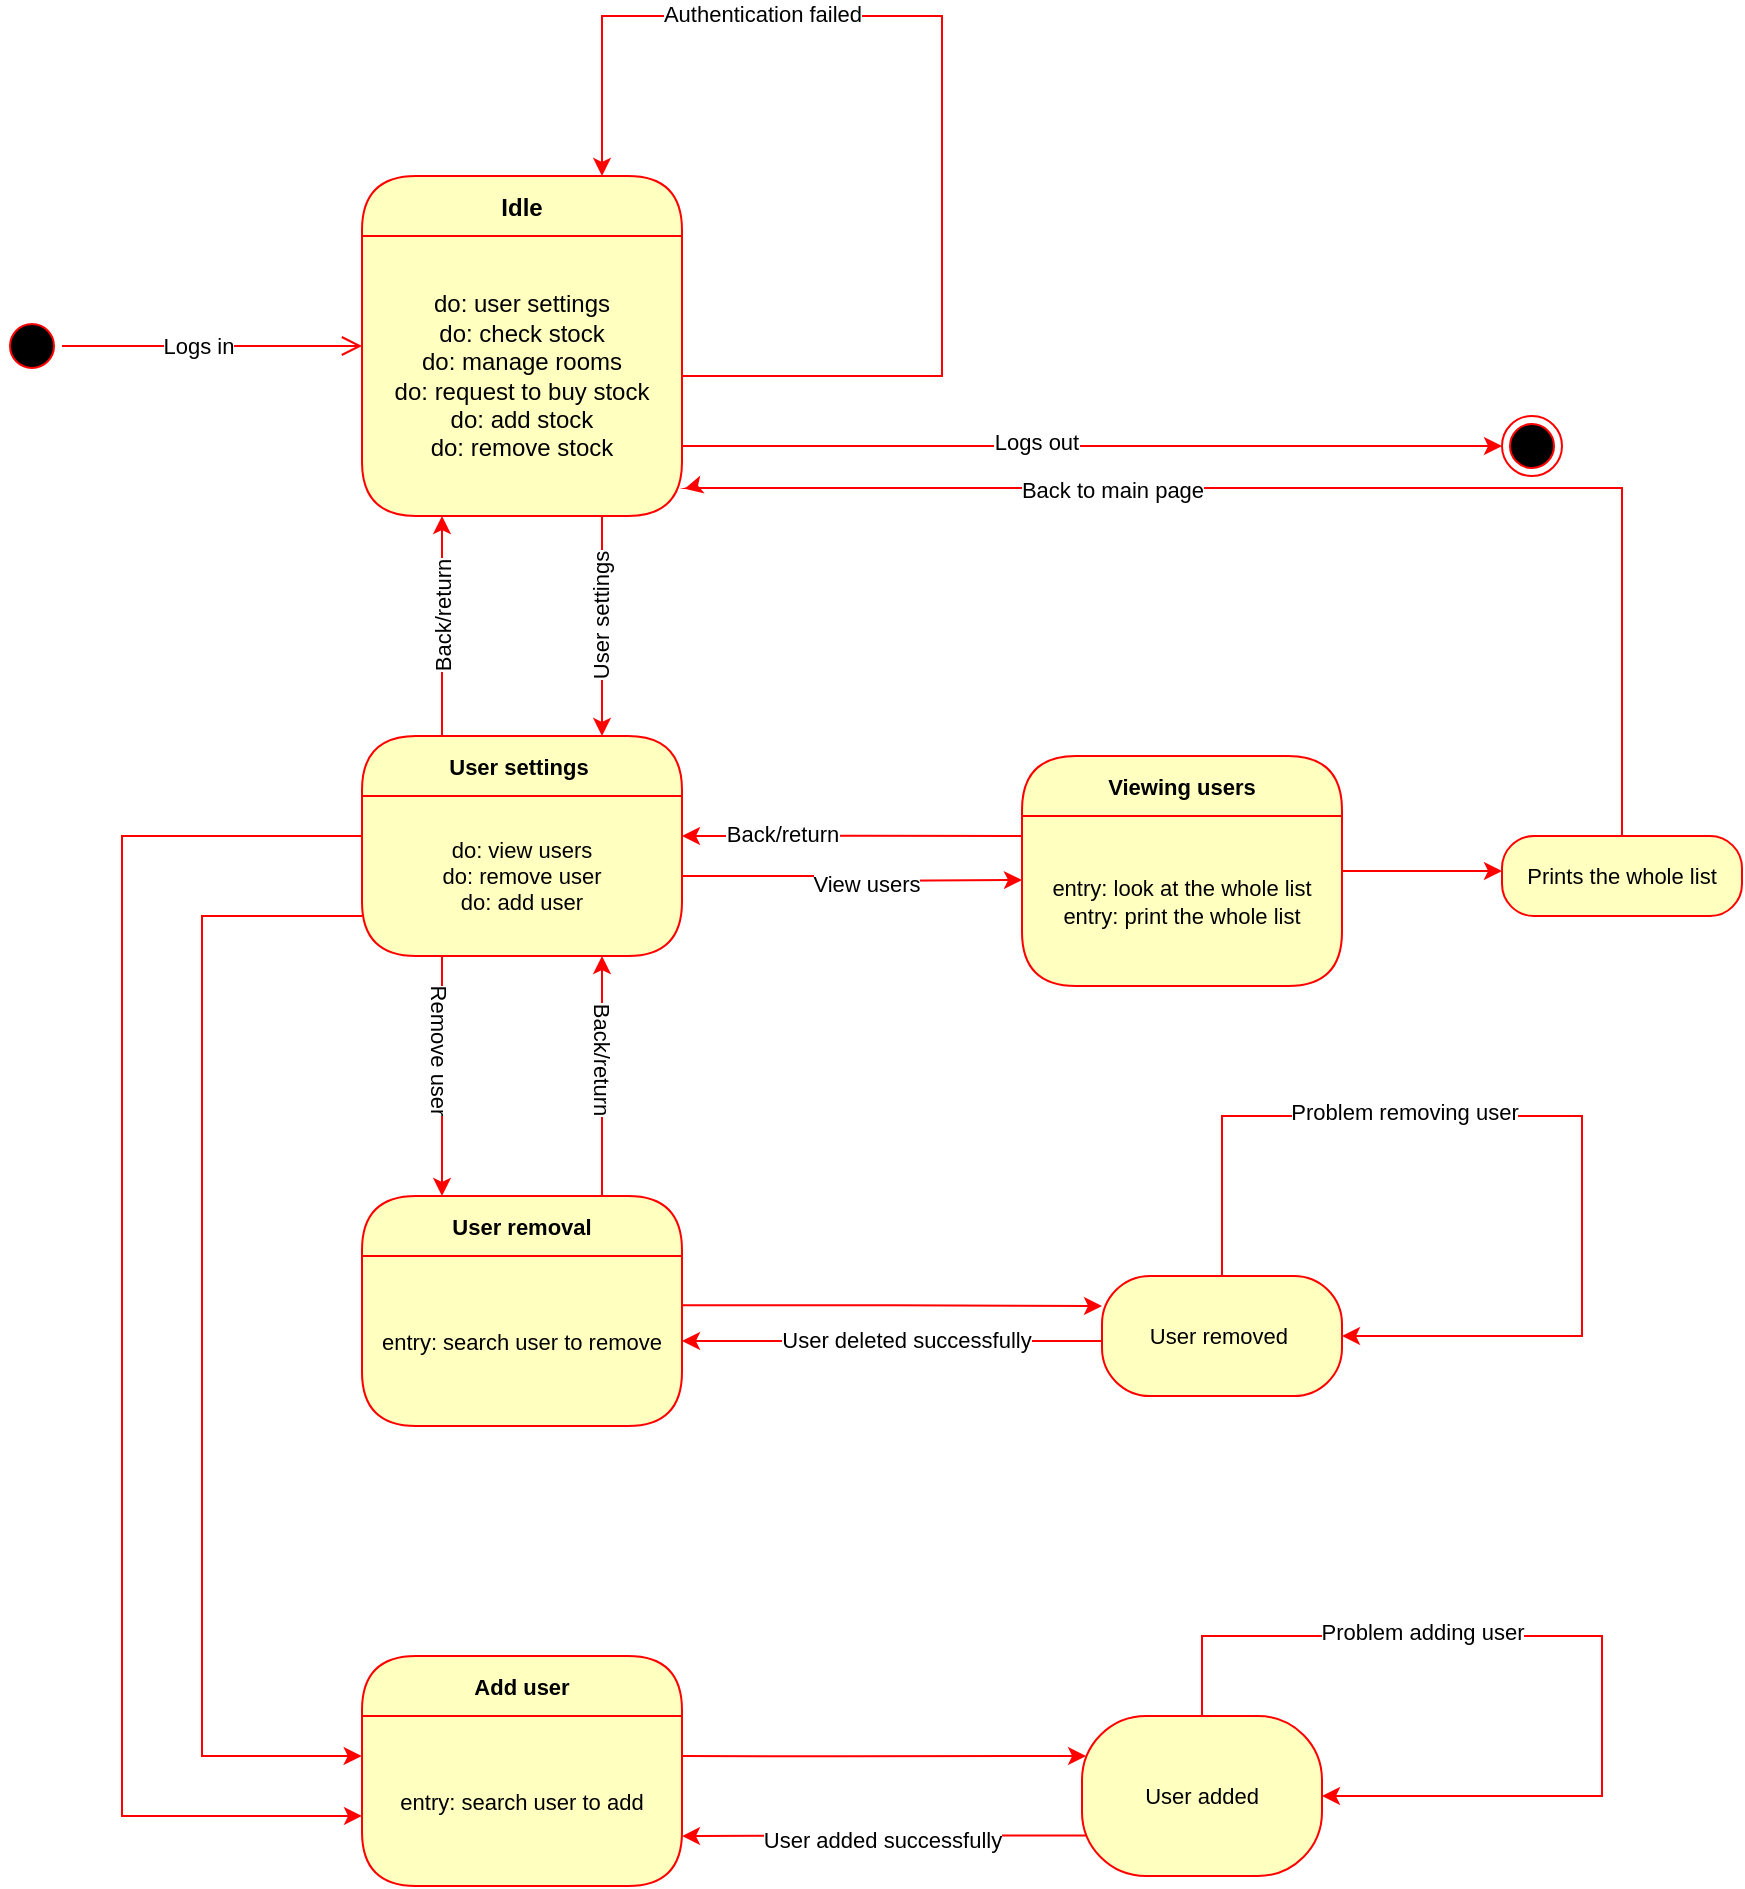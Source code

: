 <mxfile version="20.8.10" type="github">
  <diagram name="Page-1" id="BpgqNkmuJZm_dqKt8SP2">
    <mxGraphModel dx="1050" dy="1685" grid="1" gridSize="10" guides="1" tooltips="1" connect="1" arrows="1" fold="0" page="1" pageScale="1" pageWidth="850" pageHeight="1100" math="0" shadow="0">
      <root>
        <mxCell id="0" />
        <mxCell id="1" parent="0" />
        <mxCell id="Jtu4Si_-9lb6fWam_Yyo-1" value="" style="ellipse;html=1;shape=startState;fillColor=#000000;strokeColor=#ff0000;" parent="1" vertex="1">
          <mxGeometry x="60" y="140" width="30" height="30" as="geometry" />
        </mxCell>
        <mxCell id="Jtu4Si_-9lb6fWam_Yyo-2" value="" style="edgeStyle=orthogonalEdgeStyle;html=1;verticalAlign=bottom;endArrow=open;endSize=8;strokeColor=#ff0000;rounded=0;" parent="1" source="Jtu4Si_-9lb6fWam_Yyo-1" edge="1">
          <mxGeometry relative="1" as="geometry">
            <mxPoint x="240" y="155" as="targetPoint" />
          </mxGeometry>
        </mxCell>
        <mxCell id="Jtu4Si_-9lb6fWam_Yyo-3" value="Logs in" style="edgeLabel;html=1;align=center;verticalAlign=middle;resizable=0;points=[];" parent="Jtu4Si_-9lb6fWam_Yyo-2" vertex="1" connectable="0">
          <mxGeometry x="-0.102" y="-2" relative="1" as="geometry">
            <mxPoint y="-2" as="offset" />
          </mxGeometry>
        </mxCell>
        <mxCell id="Jtu4Si_-9lb6fWam_Yyo-17" value="Idle" style="swimlane;fontStyle=1;align=center;verticalAlign=middle;childLayout=stackLayout;horizontal=1;startSize=30;horizontalStack=0;resizeParent=0;resizeLast=1;container=0;fontColor=#000000;collapsible=0;rounded=1;arcSize=30;strokeColor=#ff0000;fillColor=#ffffc0;swimlaneFillColor=#ffffc0;dropTarget=0;" parent="1" vertex="1">
          <mxGeometry x="240" y="70" width="160" height="170" as="geometry" />
        </mxCell>
        <mxCell id="Jtu4Si_-9lb6fWam_Yyo-18" value="do: user settings&lt;br&gt;do: check stock&lt;br&gt;do: manage rooms&lt;br&gt;do: request to buy stock&lt;br&gt;do: add stock&lt;br&gt;do: remove stock" style="text;html=1;strokeColor=none;fillColor=none;align=center;verticalAlign=middle;spacingLeft=4;spacingRight=4;whiteSpace=wrap;overflow=hidden;rotatable=0;fontColor=#000000;" parent="Jtu4Si_-9lb6fWam_Yyo-17" vertex="1">
          <mxGeometry y="30" width="160" height="140" as="geometry" />
        </mxCell>
        <mxCell id="Jtu4Si_-9lb6fWam_Yyo-51" style="edgeStyle=orthogonalEdgeStyle;shape=connector;rounded=0;orthogonalLoop=1;jettySize=auto;html=1;exitX=1;exitY=0.5;exitDx=0;exitDy=0;labelBackgroundColor=default;strokeColor=#ff0000;strokeWidth=1;fontFamily=Helvetica;fontSize=11;fontColor=default;endArrow=classic;entryX=0.75;entryY=0;entryDx=0;entryDy=0;" parent="Jtu4Si_-9lb6fWam_Yyo-17" source="Jtu4Si_-9lb6fWam_Yyo-18" target="Jtu4Si_-9lb6fWam_Yyo-17" edge="1">
          <mxGeometry relative="1" as="geometry">
            <mxPoint x="400" y="99.818" as="targetPoint" />
            <Array as="points">
              <mxPoint x="290" y="100" />
              <mxPoint x="290" y="-80" />
              <mxPoint x="120" y="-80" />
            </Array>
          </mxGeometry>
        </mxCell>
        <mxCell id="Jtu4Si_-9lb6fWam_Yyo-52" value="Authentication failed" style="edgeLabel;html=1;align=center;verticalAlign=middle;resizable=0;points=[];fontSize=11;fontFamily=Helvetica;fontColor=default;" parent="Jtu4Si_-9lb6fWam_Yyo-51" vertex="1" connectable="0">
          <mxGeometry x="0.464" y="-1" relative="1" as="geometry">
            <mxPoint x="10" as="offset" />
          </mxGeometry>
        </mxCell>
        <mxCell id="Jtu4Si_-9lb6fWam_Yyo-24" value="User settings " style="swimlane;fontStyle=1;align=center;verticalAlign=middle;childLayout=stackLayout;horizontal=1;startSize=30;horizontalStack=0;resizeParent=0;resizeLast=1;container=0;fontColor=#000000;collapsible=0;rounded=1;arcSize=30;strokeColor=#ff0000;fillColor=#ffffc0;swimlaneFillColor=#ffffc0;dropTarget=0;fontFamily=Helvetica;fontSize=11;" parent="1" vertex="1">
          <mxGeometry x="240" y="350" width="160" height="110" as="geometry" />
        </mxCell>
        <mxCell id="Jtu4Si_-9lb6fWam_Yyo-25" value="do: view users&lt;br&gt;do: remove user&lt;br&gt;do: add user" style="text;html=1;strokeColor=none;fillColor=none;align=center;verticalAlign=middle;spacingLeft=4;spacingRight=4;whiteSpace=wrap;overflow=hidden;rotatable=0;fontColor=default;fontSize=11;fontFamily=Helvetica;" parent="Jtu4Si_-9lb6fWam_Yyo-24" vertex="1">
          <mxGeometry y="30" width="160" height="80" as="geometry" />
        </mxCell>
        <mxCell id="Jtu4Si_-9lb6fWam_Yyo-29" style="edgeStyle=orthogonalEdgeStyle;shape=connector;rounded=0;orthogonalLoop=1;jettySize=auto;html=1;exitX=0.25;exitY=0;exitDx=0;exitDy=0;entryX=0.25;entryY=1;entryDx=0;entryDy=0;labelBackgroundColor=default;strokeColor=#ff0000;strokeWidth=1;fontFamily=Helvetica;fontSize=11;fontColor=default;endArrow=classic;" parent="1" source="Jtu4Si_-9lb6fWam_Yyo-24" target="Jtu4Si_-9lb6fWam_Yyo-18" edge="1">
          <mxGeometry relative="1" as="geometry" />
        </mxCell>
        <mxCell id="Jtu4Si_-9lb6fWam_Yyo-30" value="Back/return" style="edgeLabel;html=1;align=center;verticalAlign=middle;resizable=0;points=[];fontSize=11;fontFamily=Helvetica;fontColor=default;rotation=-90;" parent="Jtu4Si_-9lb6fWam_Yyo-29" vertex="1" connectable="0">
          <mxGeometry x="0.204" y="-4" relative="1" as="geometry">
            <mxPoint x="-4" y="6" as="offset" />
          </mxGeometry>
        </mxCell>
        <mxCell id="Jtu4Si_-9lb6fWam_Yyo-32" style="edgeStyle=orthogonalEdgeStyle;shape=connector;rounded=0;orthogonalLoop=1;jettySize=auto;html=1;exitX=0.75;exitY=1;exitDx=0;exitDy=0;entryX=0.75;entryY=0;entryDx=0;entryDy=0;labelBackgroundColor=default;strokeColor=#ff0000;strokeWidth=1;fontFamily=Helvetica;fontSize=11;fontColor=default;endArrow=classic;" parent="1" source="Jtu4Si_-9lb6fWam_Yyo-18" target="Jtu4Si_-9lb6fWam_Yyo-24" edge="1">
          <mxGeometry relative="1" as="geometry" />
        </mxCell>
        <mxCell id="Jtu4Si_-9lb6fWam_Yyo-33" value="User settings" style="edgeLabel;html=1;align=center;verticalAlign=middle;resizable=0;points=[];fontSize=11;fontFamily=Helvetica;fontColor=default;rotation=-90;" parent="Jtu4Si_-9lb6fWam_Yyo-32" vertex="1" connectable="0">
          <mxGeometry x="-0.165" y="-1" relative="1" as="geometry">
            <mxPoint y="4" as="offset" />
          </mxGeometry>
        </mxCell>
        <mxCell id="Jtu4Si_-9lb6fWam_Yyo-34" style="edgeStyle=orthogonalEdgeStyle;shape=connector;rounded=0;orthogonalLoop=1;jettySize=auto;html=1;labelBackgroundColor=default;strokeColor=#ff0000;strokeWidth=1;fontFamily=Helvetica;fontSize=11;fontColor=default;endArrow=classic;" parent="1" source="Jtu4Si_-9lb6fWam_Yyo-25" edge="1">
          <mxGeometry relative="1" as="geometry">
            <mxPoint x="570" y="422" as="targetPoint" />
          </mxGeometry>
        </mxCell>
        <mxCell id="Jtu4Si_-9lb6fWam_Yyo-45" value="View users" style="edgeLabel;html=1;align=center;verticalAlign=middle;resizable=0;points=[];fontSize=11;fontFamily=Helvetica;fontColor=default;" parent="Jtu4Si_-9lb6fWam_Yyo-34" vertex="1" connectable="0">
          <mxGeometry x="0.097" y="-1" relative="1" as="geometry">
            <mxPoint as="offset" />
          </mxGeometry>
        </mxCell>
        <mxCell id="Jtu4Si_-9lb6fWam_Yyo-67" style="edgeStyle=orthogonalEdgeStyle;shape=connector;rounded=0;orthogonalLoop=1;jettySize=auto;html=1;labelBackgroundColor=default;strokeColor=#ff0000;strokeWidth=1;fontFamily=Helvetica;fontSize=11;fontColor=default;endArrow=classic;" parent="1" source="Jtu4Si_-9lb6fWam_Yyo-35" edge="1">
          <mxGeometry relative="1" as="geometry">
            <mxPoint x="810" y="417.5" as="targetPoint" />
          </mxGeometry>
        </mxCell>
        <mxCell id="Jtu4Si_-9lb6fWam_Yyo-35" value="Viewing users" style="swimlane;fontStyle=1;align=center;verticalAlign=middle;childLayout=stackLayout;horizontal=1;startSize=30;horizontalStack=0;resizeParent=0;resizeLast=1;container=0;fontColor=#000000;collapsible=0;rounded=1;arcSize=30;strokeColor=#ff0000;fillColor=#ffffc0;swimlaneFillColor=#ffffc0;dropTarget=0;fontFamily=Helvetica;fontSize=11;" parent="1" vertex="1">
          <mxGeometry x="570" y="360" width="160" height="115" as="geometry" />
        </mxCell>
        <mxCell id="Jtu4Si_-9lb6fWam_Yyo-36" value="entry: look at the whole list&lt;br&gt;entry: print the whole list" style="text;html=1;strokeColor=none;fillColor=none;align=center;verticalAlign=middle;spacingLeft=4;spacingRight=4;whiteSpace=wrap;overflow=hidden;rotatable=0;fontColor=default;fontSize=11;fontFamily=Helvetica;" parent="Jtu4Si_-9lb6fWam_Yyo-35" vertex="1">
          <mxGeometry y="30" width="160" height="85" as="geometry" />
        </mxCell>
        <mxCell id="Jtu4Si_-9lb6fWam_Yyo-43" style="edgeStyle=orthogonalEdgeStyle;shape=connector;rounded=0;orthogonalLoop=1;jettySize=auto;html=1;exitX=0;exitY=0.117;exitDx=0;exitDy=0;entryX=1;entryY=0.25;entryDx=0;entryDy=0;labelBackgroundColor=default;strokeColor=#ff0000;strokeWidth=1;fontFamily=Helvetica;fontSize=11;fontColor=default;endArrow=classic;exitPerimeter=0;" parent="1" source="Jtu4Si_-9lb6fWam_Yyo-36" target="Jtu4Si_-9lb6fWam_Yyo-25" edge="1">
          <mxGeometry relative="1" as="geometry">
            <mxPoint x="510" y="390" as="sourcePoint" />
            <mxPoint x="510" y="280" as="targetPoint" />
          </mxGeometry>
        </mxCell>
        <mxCell id="Jtu4Si_-9lb6fWam_Yyo-44" value="Back/return" style="edgeLabel;html=1;align=center;verticalAlign=middle;resizable=0;points=[];fontSize=11;fontFamily=Helvetica;fontColor=default;rotation=0;" parent="Jtu4Si_-9lb6fWam_Yyo-43" vertex="1" connectable="0">
          <mxGeometry x="0.204" y="-4" relative="1" as="geometry">
            <mxPoint x="-18" y="3" as="offset" />
          </mxGeometry>
        </mxCell>
        <mxCell id="Jtu4Si_-9lb6fWam_Yyo-56" value="User removal" style="swimlane;fontStyle=1;align=center;verticalAlign=middle;childLayout=stackLayout;horizontal=1;startSize=30;horizontalStack=0;resizeParent=0;resizeLast=1;container=0;fontColor=#000000;collapsible=0;rounded=1;arcSize=30;strokeColor=#ff0000;fillColor=#ffffc0;swimlaneFillColor=#ffffc0;dropTarget=0;fontFamily=Helvetica;fontSize=11;" parent="1" vertex="1">
          <mxGeometry x="240" y="580" width="160" height="115" as="geometry" />
        </mxCell>
        <mxCell id="Jtu4Si_-9lb6fWam_Yyo-57" value="entry: search user to remove" style="text;html=1;strokeColor=none;fillColor=none;align=center;verticalAlign=middle;spacingLeft=4;spacingRight=4;whiteSpace=wrap;overflow=hidden;rotatable=0;fontColor=default;fontSize=11;fontFamily=Helvetica;" parent="Jtu4Si_-9lb6fWam_Yyo-56" vertex="1">
          <mxGeometry y="30" width="160" height="85" as="geometry" />
        </mxCell>
        <mxCell id="Jtu4Si_-9lb6fWam_Yyo-58" style="edgeStyle=orthogonalEdgeStyle;shape=connector;rounded=0;orthogonalLoop=1;jettySize=auto;html=1;exitX=0.75;exitY=0;exitDx=0;exitDy=0;entryX=0.75;entryY=1;entryDx=0;entryDy=0;labelBackgroundColor=default;strokeColor=#ff0000;strokeWidth=1;fontFamily=Helvetica;fontSize=11;fontColor=default;endArrow=classic;" parent="1" source="Jtu4Si_-9lb6fWam_Yyo-56" target="Jtu4Si_-9lb6fWam_Yyo-25" edge="1">
          <mxGeometry relative="1" as="geometry">
            <mxPoint x="400" y="520.055" as="sourcePoint" />
            <mxPoint x="230.48" y="520" as="targetPoint" />
          </mxGeometry>
        </mxCell>
        <mxCell id="Jtu4Si_-9lb6fWam_Yyo-59" value="Back/return" style="edgeLabel;html=1;align=center;verticalAlign=middle;resizable=0;points=[];fontSize=11;fontFamily=Helvetica;fontColor=default;rotation=90;" parent="Jtu4Si_-9lb6fWam_Yyo-58" vertex="1" connectable="0">
          <mxGeometry x="0.204" y="-4" relative="1" as="geometry">
            <mxPoint x="-4" y="3" as="offset" />
          </mxGeometry>
        </mxCell>
        <mxCell id="Jtu4Si_-9lb6fWam_Yyo-60" style="edgeStyle=orthogonalEdgeStyle;shape=connector;rounded=0;orthogonalLoop=1;jettySize=auto;html=1;exitX=0.25;exitY=1;exitDx=0;exitDy=0;entryX=0.25;entryY=0;entryDx=0;entryDy=0;labelBackgroundColor=default;strokeColor=#ff0000;strokeWidth=1;fontFamily=Helvetica;fontSize=11;fontColor=default;endArrow=classic;" parent="1" source="Jtu4Si_-9lb6fWam_Yyo-25" target="Jtu4Si_-9lb6fWam_Yyo-56" edge="1">
          <mxGeometry relative="1" as="geometry" />
        </mxCell>
        <mxCell id="Jtu4Si_-9lb6fWam_Yyo-61" value="Remove user" style="edgeLabel;html=1;align=center;verticalAlign=middle;resizable=0;points=[];fontSize=11;fontFamily=Helvetica;fontColor=default;rotation=90;" parent="Jtu4Si_-9lb6fWam_Yyo-60" vertex="1" connectable="0">
          <mxGeometry x="-0.221" y="-1" relative="1" as="geometry">
            <mxPoint as="offset" />
          </mxGeometry>
        </mxCell>
        <mxCell id="Jtu4Si_-9lb6fWam_Yyo-64" style="edgeStyle=orthogonalEdgeStyle;shape=connector;rounded=0;orthogonalLoop=1;jettySize=auto;html=1;exitX=1;exitY=0.75;exitDx=0;exitDy=0;labelBackgroundColor=default;strokeColor=#ff0000;strokeWidth=1;fontFamily=Helvetica;fontSize=11;fontColor=default;endArrow=classic;" parent="1" source="Jtu4Si_-9lb6fWam_Yyo-18" edge="1">
          <mxGeometry relative="1" as="geometry">
            <mxPoint x="810" y="205" as="targetPoint" />
          </mxGeometry>
        </mxCell>
        <mxCell id="Jtu4Si_-9lb6fWam_Yyo-66" value="Logs out" style="edgeLabel;html=1;align=center;verticalAlign=middle;resizable=0;points=[];fontSize=11;fontFamily=Helvetica;fontColor=default;" parent="Jtu4Si_-9lb6fWam_Yyo-64" vertex="1" connectable="0">
          <mxGeometry x="-0.14" y="2" relative="1" as="geometry">
            <mxPoint as="offset" />
          </mxGeometry>
        </mxCell>
        <mxCell id="Jtu4Si_-9lb6fWam_Yyo-65" value="" style="ellipse;html=1;shape=endState;fillColor=#000000;strokeColor=#ff0000;fontFamily=Helvetica;fontSize=11;fontColor=default;" parent="1" vertex="1">
          <mxGeometry x="810" y="190" width="30" height="30" as="geometry" />
        </mxCell>
        <mxCell id="Jtu4Si_-9lb6fWam_Yyo-70" style="edgeStyle=orthogonalEdgeStyle;shape=connector;rounded=0;orthogonalLoop=1;jettySize=auto;html=1;labelBackgroundColor=default;strokeColor=#ff0000;strokeWidth=1;fontFamily=Helvetica;fontSize=11;fontColor=default;endArrow=classic;entryX=1.008;entryY=0.903;entryDx=0;entryDy=0;entryPerimeter=0;" parent="1" source="Jtu4Si_-9lb6fWam_Yyo-68" target="Jtu4Si_-9lb6fWam_Yyo-18" edge="1">
          <mxGeometry relative="1" as="geometry">
            <Array as="points">
              <mxPoint x="870" y="226" />
              <mxPoint x="403" y="226" />
            </Array>
          </mxGeometry>
        </mxCell>
        <mxCell id="Jtu4Si_-9lb6fWam_Yyo-71" value="Back to main page" style="edgeLabel;html=1;align=center;verticalAlign=middle;resizable=0;points=[];fontSize=11;fontFamily=Helvetica;fontColor=default;" parent="Jtu4Si_-9lb6fWam_Yyo-70" vertex="1" connectable="0">
          <mxGeometry x="0.336" y="1" relative="1" as="geometry">
            <mxPoint as="offset" />
          </mxGeometry>
        </mxCell>
        <mxCell id="Jtu4Si_-9lb6fWam_Yyo-68" value="Prints the whole list" style="rounded=1;whiteSpace=wrap;html=1;arcSize=40;fontColor=#000000;fillColor=#ffffc0;strokeColor=#ff0000;fontFamily=Helvetica;fontSize=11;" parent="1" vertex="1">
          <mxGeometry x="810" y="400" width="120" height="40" as="geometry" />
        </mxCell>
        <mxCell id="Jtu4Si_-9lb6fWam_Yyo-73" style="edgeStyle=orthogonalEdgeStyle;shape=connector;rounded=0;orthogonalLoop=1;jettySize=auto;html=1;exitX=0.999;exitY=0.289;exitDx=0;exitDy=0;labelBackgroundColor=default;strokeColor=#ff0000;strokeWidth=1;fontFamily=Helvetica;fontSize=11;fontColor=default;endArrow=classic;entryX=0;entryY=0.25;entryDx=0;entryDy=0;exitPerimeter=0;" parent="1" source="Jtu4Si_-9lb6fWam_Yyo-57" target="Jtu4Si_-9lb6fWam_Yyo-77" edge="1">
          <mxGeometry relative="1" as="geometry">
            <mxPoint x="610.0" y="631.061" as="targetPoint" />
          </mxGeometry>
        </mxCell>
        <mxCell id="Jtu4Si_-9lb6fWam_Yyo-80" style="edgeStyle=orthogonalEdgeStyle;shape=connector;rounded=0;orthogonalLoop=1;jettySize=auto;html=1;labelBackgroundColor=default;strokeColor=#ff0000;strokeWidth=1;fontFamily=Helvetica;fontSize=11;fontColor=default;endArrow=classic;entryX=1;entryY=0.5;entryDx=0;entryDy=0;" parent="1" source="Jtu4Si_-9lb6fWam_Yyo-77" target="Jtu4Si_-9lb6fWam_Yyo-77" edge="1">
          <mxGeometry relative="1" as="geometry">
            <mxPoint x="740" y="540" as="targetPoint" />
            <Array as="points">
              <mxPoint x="670" y="540" />
              <mxPoint x="850" y="540" />
              <mxPoint x="850" y="650" />
            </Array>
          </mxGeometry>
        </mxCell>
        <mxCell id="Jtu4Si_-9lb6fWam_Yyo-84" value="&lt;br&gt;&lt;br&gt;" style="edgeLabel;html=1;align=center;verticalAlign=middle;resizable=0;points=[];fontSize=11;fontFamily=Helvetica;fontColor=default;" parent="Jtu4Si_-9lb6fWam_Yyo-80" vertex="1" connectable="0">
          <mxGeometry x="-0.379" y="2" relative="1" as="geometry">
            <mxPoint as="offset" />
          </mxGeometry>
        </mxCell>
        <mxCell id="Jtu4Si_-9lb6fWam_Yyo-97" value="Problem removing user" style="edgeLabel;html=1;align=center;verticalAlign=middle;resizable=0;points=[];fontSize=11;fontFamily=Helvetica;fontColor=default;" parent="Jtu4Si_-9lb6fWam_Yyo-80" vertex="1" connectable="0">
          <mxGeometry x="-0.251" y="2" relative="1" as="geometry">
            <mxPoint x="-13" as="offset" />
          </mxGeometry>
        </mxCell>
        <mxCell id="Jtu4Si_-9lb6fWam_Yyo-77" value="User removed&amp;nbsp;" style="rounded=1;whiteSpace=wrap;html=1;arcSize=40;fontColor=#000000;fillColor=#ffffc0;strokeColor=#ff0000;fontFamily=Helvetica;fontSize=11;" parent="1" vertex="1">
          <mxGeometry x="610" y="620" width="120" height="60" as="geometry" />
        </mxCell>
        <mxCell id="Jtu4Si_-9lb6fWam_Yyo-79" style="edgeStyle=orthogonalEdgeStyle;shape=connector;rounded=0;orthogonalLoop=1;jettySize=auto;html=1;exitX=0.002;exitY=0.541;exitDx=0;exitDy=0;entryX=1;entryY=0.5;entryDx=0;entryDy=0;labelBackgroundColor=default;strokeColor=#ff0000;strokeWidth=1;fontFamily=Helvetica;fontSize=11;fontColor=default;endArrow=classic;exitPerimeter=0;" parent="1" source="Jtu4Si_-9lb6fWam_Yyo-77" target="Jtu4Si_-9lb6fWam_Yyo-57" edge="1">
          <mxGeometry relative="1" as="geometry" />
        </mxCell>
        <mxCell id="Jtu4Si_-9lb6fWam_Yyo-83" value="User deleted successfully" style="edgeLabel;html=1;align=center;verticalAlign=middle;resizable=0;points=[];fontSize=11;fontFamily=Helvetica;fontColor=default;" parent="Jtu4Si_-9lb6fWam_Yyo-79" vertex="1" connectable="0">
          <mxGeometry x="-0.063" y="-1" relative="1" as="geometry">
            <mxPoint as="offset" />
          </mxGeometry>
        </mxCell>
        <mxCell id="Jtu4Si_-9lb6fWam_Yyo-85" style="edgeStyle=orthogonalEdgeStyle;shape=connector;rounded=0;orthogonalLoop=1;jettySize=auto;html=1;labelBackgroundColor=default;strokeColor=#ff0000;strokeWidth=1;fontFamily=Helvetica;fontSize=11;fontColor=default;endArrow=classic;exitX=0;exitY=0.75;exitDx=0;exitDy=0;entryX=-0.001;entryY=0.236;entryDx=0;entryDy=0;entryPerimeter=0;" parent="1" source="Jtu4Si_-9lb6fWam_Yyo-25" target="Jtu4Si_-9lb6fWam_Yyo-88" edge="1">
          <mxGeometry relative="1" as="geometry">
            <mxPoint x="230" y="860" as="targetPoint" />
            <Array as="points">
              <mxPoint x="160" y="440" />
              <mxPoint x="160" y="860" />
              <mxPoint x="230" y="860" />
            </Array>
          </mxGeometry>
        </mxCell>
        <mxCell id="Jtu4Si_-9lb6fWam_Yyo-86" style="edgeStyle=orthogonalEdgeStyle;shape=connector;rounded=0;orthogonalLoop=1;jettySize=auto;html=1;exitX=0;exitY=0.25;exitDx=0;exitDy=0;labelBackgroundColor=default;strokeColor=#ff0000;strokeWidth=1;fontFamily=Helvetica;fontSize=11;fontColor=default;endArrow=classic;entryX=0;entryY=0.588;entryDx=0;entryDy=0;entryPerimeter=0;" parent="1" source="Jtu4Si_-9lb6fWam_Yyo-25" target="Jtu4Si_-9lb6fWam_Yyo-88" edge="1">
          <mxGeometry relative="1" as="geometry">
            <mxPoint x="190" y="890" as="targetPoint" />
            <Array as="points">
              <mxPoint x="120" y="400" />
              <mxPoint x="120" y="890" />
            </Array>
          </mxGeometry>
        </mxCell>
        <mxCell id="Jtu4Si_-9lb6fWam_Yyo-87" value="Add user" style="swimlane;fontStyle=1;align=center;verticalAlign=middle;childLayout=stackLayout;horizontal=1;startSize=30;horizontalStack=0;resizeParent=0;resizeLast=1;container=0;fontColor=#000000;collapsible=0;rounded=1;arcSize=30;strokeColor=#ff0000;fillColor=#ffffc0;swimlaneFillColor=#ffffc0;dropTarget=0;fontFamily=Helvetica;fontSize=11;" parent="1" vertex="1">
          <mxGeometry x="240" y="810" width="160" height="115" as="geometry" />
        </mxCell>
        <mxCell id="Jtu4Si_-9lb6fWam_Yyo-88" value="entry: search user to add" style="text;html=1;strokeColor=none;fillColor=none;align=center;verticalAlign=middle;spacingLeft=4;spacingRight=4;whiteSpace=wrap;overflow=hidden;rotatable=0;fontColor=default;fontSize=11;fontFamily=Helvetica;" parent="Jtu4Si_-9lb6fWam_Yyo-87" vertex="1">
          <mxGeometry y="30" width="160" height="85" as="geometry" />
        </mxCell>
        <mxCell id="Jtu4Si_-9lb6fWam_Yyo-89" style="edgeStyle=orthogonalEdgeStyle;shape=connector;rounded=0;orthogonalLoop=1;jettySize=auto;html=1;exitX=1;exitY=0.236;exitDx=0;exitDy=0;labelBackgroundColor=default;strokeColor=#ff0000;strokeWidth=1;fontFamily=Helvetica;fontSize=11;fontColor=default;endArrow=classic;exitPerimeter=0;entryX=0.017;entryY=0.25;entryDx=0;entryDy=0;entryPerimeter=0;" parent="1" source="Jtu4Si_-9lb6fWam_Yyo-88" target="Jtu4Si_-9lb6fWam_Yyo-93" edge="1">
          <mxGeometry relative="1" as="geometry">
            <mxPoint x="600" y="860" as="targetPoint" />
            <Array as="points">
              <mxPoint x="480" y="860" />
            </Array>
          </mxGeometry>
        </mxCell>
        <mxCell id="Jtu4Si_-9lb6fWam_Yyo-90" style="edgeStyle=orthogonalEdgeStyle;shape=connector;rounded=0;orthogonalLoop=1;jettySize=auto;html=1;labelBackgroundColor=default;strokeColor=#ff0000;strokeWidth=1;fontFamily=Helvetica;fontSize=11;fontColor=default;endArrow=classic;exitX=0.023;exitY=0.747;exitDx=0;exitDy=0;exitPerimeter=0;" parent="1" source="Jtu4Si_-9lb6fWam_Yyo-93" edge="1">
          <mxGeometry relative="1" as="geometry">
            <mxPoint x="400" y="900.06" as="targetPoint" />
            <mxPoint x="600" y="900" as="sourcePoint" />
            <Array as="points">
              <mxPoint x="480" y="900" />
            </Array>
          </mxGeometry>
        </mxCell>
        <mxCell id="Jtu4Si_-9lb6fWam_Yyo-98" value="User added successfully" style="edgeLabel;html=1;align=center;verticalAlign=middle;resizable=0;points=[];fontSize=11;fontFamily=Helvetica;fontColor=default;" parent="Jtu4Si_-9lb6fWam_Yyo-90" vertex="1" connectable="0">
          <mxGeometry x="-0.093" y="2" relative="1" as="geometry">
            <mxPoint x="-11" as="offset" />
          </mxGeometry>
        </mxCell>
        <mxCell id="Jtu4Si_-9lb6fWam_Yyo-93" value="User added" style="rounded=1;whiteSpace=wrap;html=1;arcSize=40;fontColor=#000000;fillColor=#ffffc0;strokeColor=#ff0000;fontFamily=Helvetica;fontSize=11;" parent="1" vertex="1">
          <mxGeometry x="600" y="840" width="120" height="80" as="geometry" />
        </mxCell>
        <mxCell id="Jtu4Si_-9lb6fWam_Yyo-95" style="edgeStyle=orthogonalEdgeStyle;shape=connector;rounded=0;orthogonalLoop=1;jettySize=auto;html=1;entryX=1;entryY=0.5;entryDx=0;entryDy=0;labelBackgroundColor=default;strokeColor=#ff0000;strokeWidth=1;fontFamily=Helvetica;fontSize=11;fontColor=default;endArrow=classic;" parent="1" source="Jtu4Si_-9lb6fWam_Yyo-93" target="Jtu4Si_-9lb6fWam_Yyo-93" edge="1">
          <mxGeometry relative="1" as="geometry">
            <Array as="points">
              <mxPoint x="660" y="800" />
              <mxPoint x="860" y="800" />
              <mxPoint x="860" y="880" />
            </Array>
          </mxGeometry>
        </mxCell>
        <mxCell id="Jtu4Si_-9lb6fWam_Yyo-96" value="Problem adding user" style="edgeLabel;html=1;align=center;verticalAlign=middle;resizable=0;points=[];fontSize=11;fontFamily=Helvetica;fontColor=default;" parent="Jtu4Si_-9lb6fWam_Yyo-95" vertex="1" connectable="0">
          <mxGeometry x="-0.492" y="2" relative="1" as="geometry">
            <mxPoint x="33" as="offset" />
          </mxGeometry>
        </mxCell>
      </root>
    </mxGraphModel>
  </diagram>
</mxfile>
